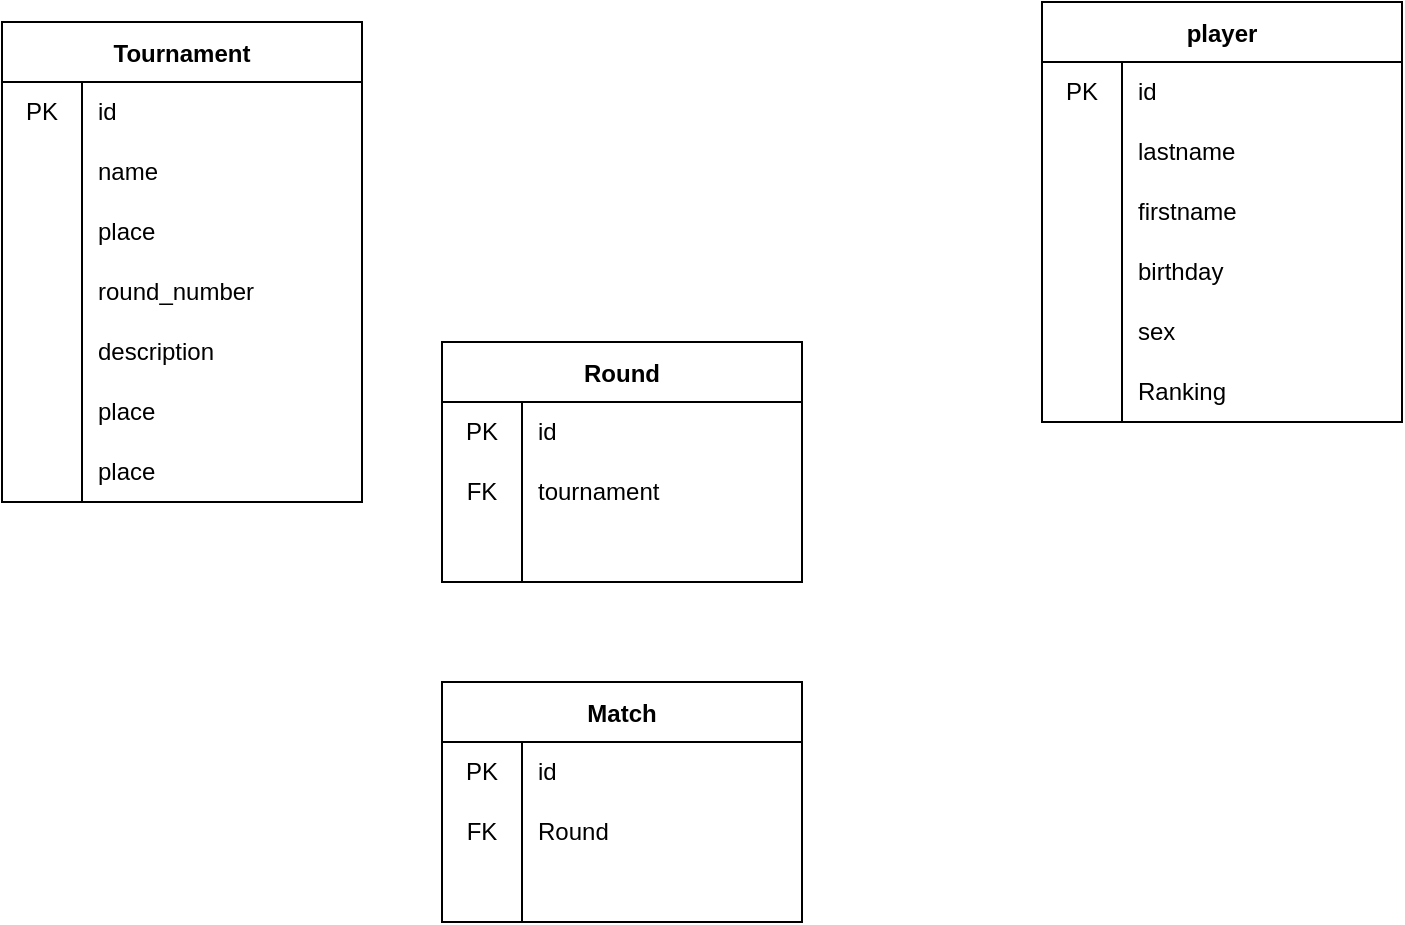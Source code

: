 <mxfile version="16.6.4" type="onedrive"><diagram id="C5RBs43oDa-KdzZeNtuy" name="Page-1"><mxGraphModel dx="1635" dy="902" grid="1" gridSize="10" guides="1" tooltips="1" connect="1" arrows="1" fold="1" page="1" pageScale="1" pageWidth="827" pageHeight="1169" math="0" shadow="0"><root><mxCell id="WIyWlLk6GJQsqaUBKTNV-0"/><mxCell id="WIyWlLk6GJQsqaUBKTNV-1" parent="WIyWlLk6GJQsqaUBKTNV-0"/><mxCell id="MyPg_OFPf3i_ptt27b_S-0" value="Round" style="shape=table;startSize=30;container=1;collapsible=0;childLayout=tableLayout;fixedRows=1;rowLines=0;fontStyle=1;" vertex="1" parent="WIyWlLk6GJQsqaUBKTNV-1"><mxGeometry x="290" y="250" width="180" height="120" as="geometry"/></mxCell><mxCell id="MyPg_OFPf3i_ptt27b_S-1" value="" style="shape=tableRow;horizontal=0;startSize=0;swimlaneHead=0;swimlaneBody=0;top=0;left=0;bottom=0;right=0;collapsible=0;dropTarget=0;fillColor=none;points=[[0,0.5],[1,0.5]];portConstraint=eastwest;" vertex="1" parent="MyPg_OFPf3i_ptt27b_S-0"><mxGeometry y="30" width="180" height="30" as="geometry"/></mxCell><mxCell id="MyPg_OFPf3i_ptt27b_S-2" value="PK" style="shape=partialRectangle;html=1;whiteSpace=wrap;connectable=0;fillColor=none;top=0;left=0;bottom=0;right=0;overflow=hidden;pointerEvents=1;" vertex="1" parent="MyPg_OFPf3i_ptt27b_S-1"><mxGeometry width="40" height="30" as="geometry"><mxRectangle width="40" height="30" as="alternateBounds"/></mxGeometry></mxCell><mxCell id="MyPg_OFPf3i_ptt27b_S-3" value="id" style="shape=partialRectangle;html=1;whiteSpace=wrap;connectable=0;fillColor=none;top=0;left=0;bottom=0;right=0;align=left;spacingLeft=6;overflow=hidden;" vertex="1" parent="MyPg_OFPf3i_ptt27b_S-1"><mxGeometry x="40" width="140" height="30" as="geometry"><mxRectangle width="140" height="30" as="alternateBounds"/></mxGeometry></mxCell><mxCell id="MyPg_OFPf3i_ptt27b_S-4" value="" style="shape=tableRow;horizontal=0;startSize=0;swimlaneHead=0;swimlaneBody=0;top=0;left=0;bottom=0;right=0;collapsible=0;dropTarget=0;fillColor=none;points=[[0,0.5],[1,0.5]];portConstraint=eastwest;" vertex="1" parent="MyPg_OFPf3i_ptt27b_S-0"><mxGeometry y="60" width="180" height="30" as="geometry"/></mxCell><mxCell id="MyPg_OFPf3i_ptt27b_S-5" value="FK" style="shape=partialRectangle;html=1;whiteSpace=wrap;connectable=0;fillColor=none;top=0;left=0;bottom=0;right=0;overflow=hidden;" vertex="1" parent="MyPg_OFPf3i_ptt27b_S-4"><mxGeometry width="40" height="30" as="geometry"><mxRectangle width="40" height="30" as="alternateBounds"/></mxGeometry></mxCell><mxCell id="MyPg_OFPf3i_ptt27b_S-6" value="tournament" style="shape=partialRectangle;html=1;whiteSpace=wrap;connectable=0;fillColor=none;top=0;left=0;bottom=0;right=0;align=left;spacingLeft=6;overflow=hidden;" vertex="1" parent="MyPg_OFPf3i_ptt27b_S-4"><mxGeometry x="40" width="140" height="30" as="geometry"><mxRectangle width="140" height="30" as="alternateBounds"/></mxGeometry></mxCell><mxCell id="MyPg_OFPf3i_ptt27b_S-7" value="" style="shape=tableRow;horizontal=0;startSize=0;swimlaneHead=0;swimlaneBody=0;top=0;left=0;bottom=0;right=0;collapsible=0;dropTarget=0;fillColor=none;points=[[0,0.5],[1,0.5]];portConstraint=eastwest;" vertex="1" parent="MyPg_OFPf3i_ptt27b_S-0"><mxGeometry y="90" width="180" height="30" as="geometry"/></mxCell><mxCell id="MyPg_OFPf3i_ptt27b_S-8" value="" style="shape=partialRectangle;html=1;whiteSpace=wrap;connectable=0;fillColor=none;top=0;left=0;bottom=0;right=0;overflow=hidden;" vertex="1" parent="MyPg_OFPf3i_ptt27b_S-7"><mxGeometry width="40" height="30" as="geometry"><mxRectangle width="40" height="30" as="alternateBounds"/></mxGeometry></mxCell><mxCell id="MyPg_OFPf3i_ptt27b_S-9" value="" style="shape=partialRectangle;html=1;whiteSpace=wrap;connectable=0;fillColor=none;top=0;left=0;bottom=0;right=0;align=left;spacingLeft=6;overflow=hidden;" vertex="1" parent="MyPg_OFPf3i_ptt27b_S-7"><mxGeometry x="40" width="140" height="30" as="geometry"><mxRectangle width="140" height="30" as="alternateBounds"/></mxGeometry></mxCell><mxCell id="MyPg_OFPf3i_ptt27b_S-10" value="Match" style="shape=table;startSize=30;container=1;collapsible=0;childLayout=tableLayout;fixedRows=1;rowLines=0;fontStyle=1;" vertex="1" parent="WIyWlLk6GJQsqaUBKTNV-1"><mxGeometry x="290" y="420" width="180" height="120" as="geometry"/></mxCell><mxCell id="MyPg_OFPf3i_ptt27b_S-11" value="" style="shape=tableRow;horizontal=0;startSize=0;swimlaneHead=0;swimlaneBody=0;top=0;left=0;bottom=0;right=0;collapsible=0;dropTarget=0;fillColor=none;points=[[0,0.5],[1,0.5]];portConstraint=eastwest;" vertex="1" parent="MyPg_OFPf3i_ptt27b_S-10"><mxGeometry y="30" width="180" height="30" as="geometry"/></mxCell><mxCell id="MyPg_OFPf3i_ptt27b_S-12" value="PK" style="shape=partialRectangle;html=1;whiteSpace=wrap;connectable=0;fillColor=none;top=0;left=0;bottom=0;right=0;overflow=hidden;pointerEvents=1;" vertex="1" parent="MyPg_OFPf3i_ptt27b_S-11"><mxGeometry width="40" height="30" as="geometry"><mxRectangle width="40" height="30" as="alternateBounds"/></mxGeometry></mxCell><mxCell id="MyPg_OFPf3i_ptt27b_S-13" value="id" style="shape=partialRectangle;html=1;whiteSpace=wrap;connectable=0;fillColor=none;top=0;left=0;bottom=0;right=0;align=left;spacingLeft=6;overflow=hidden;" vertex="1" parent="MyPg_OFPf3i_ptt27b_S-11"><mxGeometry x="40" width="140" height="30" as="geometry"><mxRectangle width="140" height="30" as="alternateBounds"/></mxGeometry></mxCell><mxCell id="MyPg_OFPf3i_ptt27b_S-14" value="" style="shape=tableRow;horizontal=0;startSize=0;swimlaneHead=0;swimlaneBody=0;top=0;left=0;bottom=0;right=0;collapsible=0;dropTarget=0;fillColor=none;points=[[0,0.5],[1,0.5]];portConstraint=eastwest;" vertex="1" parent="MyPg_OFPf3i_ptt27b_S-10"><mxGeometry y="60" width="180" height="30" as="geometry"/></mxCell><mxCell id="MyPg_OFPf3i_ptt27b_S-15" value="FK" style="shape=partialRectangle;html=1;whiteSpace=wrap;connectable=0;fillColor=none;top=0;left=0;bottom=0;right=0;overflow=hidden;" vertex="1" parent="MyPg_OFPf3i_ptt27b_S-14"><mxGeometry width="40" height="30" as="geometry"><mxRectangle width="40" height="30" as="alternateBounds"/></mxGeometry></mxCell><mxCell id="MyPg_OFPf3i_ptt27b_S-16" value="Round" style="shape=partialRectangle;html=1;whiteSpace=wrap;connectable=0;fillColor=none;top=0;left=0;bottom=0;right=0;align=left;spacingLeft=6;overflow=hidden;" vertex="1" parent="MyPg_OFPf3i_ptt27b_S-14"><mxGeometry x="40" width="140" height="30" as="geometry"><mxRectangle width="140" height="30" as="alternateBounds"/></mxGeometry></mxCell><mxCell id="MyPg_OFPf3i_ptt27b_S-17" value="" style="shape=tableRow;horizontal=0;startSize=0;swimlaneHead=0;swimlaneBody=0;top=0;left=0;bottom=0;right=0;collapsible=0;dropTarget=0;fillColor=none;points=[[0,0.5],[1,0.5]];portConstraint=eastwest;" vertex="1" parent="MyPg_OFPf3i_ptt27b_S-10"><mxGeometry y="90" width="180" height="30" as="geometry"/></mxCell><mxCell id="MyPg_OFPf3i_ptt27b_S-18" value="" style="shape=partialRectangle;html=1;whiteSpace=wrap;connectable=0;fillColor=none;top=0;left=0;bottom=0;right=0;overflow=hidden;" vertex="1" parent="MyPg_OFPf3i_ptt27b_S-17"><mxGeometry width="40" height="30" as="geometry"><mxRectangle width="40" height="30" as="alternateBounds"/></mxGeometry></mxCell><mxCell id="MyPg_OFPf3i_ptt27b_S-19" value="" style="shape=partialRectangle;html=1;whiteSpace=wrap;connectable=0;fillColor=none;top=0;left=0;bottom=0;right=0;align=left;spacingLeft=6;overflow=hidden;" vertex="1" parent="MyPg_OFPf3i_ptt27b_S-17"><mxGeometry x="40" width="140" height="30" as="geometry"><mxRectangle width="140" height="30" as="alternateBounds"/></mxGeometry></mxCell><mxCell id="MyPg_OFPf3i_ptt27b_S-20" value="player" style="shape=table;startSize=30;container=1;collapsible=0;childLayout=tableLayout;fixedRows=1;rowLines=0;fontStyle=1;" vertex="1" parent="WIyWlLk6GJQsqaUBKTNV-1"><mxGeometry x="590" y="80" width="180" height="210" as="geometry"/></mxCell><mxCell id="MyPg_OFPf3i_ptt27b_S-21" value="" style="shape=tableRow;horizontal=0;startSize=0;swimlaneHead=0;swimlaneBody=0;top=0;left=0;bottom=0;right=0;collapsible=0;dropTarget=0;fillColor=none;points=[[0,0.5],[1,0.5]];portConstraint=eastwest;" vertex="1" parent="MyPg_OFPf3i_ptt27b_S-20"><mxGeometry y="30" width="180" height="30" as="geometry"/></mxCell><mxCell id="MyPg_OFPf3i_ptt27b_S-22" value="PK" style="shape=partialRectangle;html=1;whiteSpace=wrap;connectable=0;fillColor=none;top=0;left=0;bottom=0;right=0;overflow=hidden;pointerEvents=1;" vertex="1" parent="MyPg_OFPf3i_ptt27b_S-21"><mxGeometry width="40" height="30" as="geometry"><mxRectangle width="40" height="30" as="alternateBounds"/></mxGeometry></mxCell><mxCell id="MyPg_OFPf3i_ptt27b_S-23" value="id" style="shape=partialRectangle;html=1;whiteSpace=wrap;connectable=0;fillColor=none;top=0;left=0;bottom=0;right=0;align=left;spacingLeft=6;overflow=hidden;" vertex="1" parent="MyPg_OFPf3i_ptt27b_S-21"><mxGeometry x="40" width="140" height="30" as="geometry"><mxRectangle width="140" height="30" as="alternateBounds"/></mxGeometry></mxCell><mxCell id="MyPg_OFPf3i_ptt27b_S-24" value="" style="shape=tableRow;horizontal=0;startSize=0;swimlaneHead=0;swimlaneBody=0;top=0;left=0;bottom=0;right=0;collapsible=0;dropTarget=0;fillColor=none;points=[[0,0.5],[1,0.5]];portConstraint=eastwest;" vertex="1" parent="MyPg_OFPf3i_ptt27b_S-20"><mxGeometry y="60" width="180" height="30" as="geometry"/></mxCell><mxCell id="MyPg_OFPf3i_ptt27b_S-25" value="" style="shape=partialRectangle;html=1;whiteSpace=wrap;connectable=0;fillColor=none;top=0;left=0;bottom=0;right=0;overflow=hidden;" vertex="1" parent="MyPg_OFPf3i_ptt27b_S-24"><mxGeometry width="40" height="30" as="geometry"><mxRectangle width="40" height="30" as="alternateBounds"/></mxGeometry></mxCell><mxCell id="MyPg_OFPf3i_ptt27b_S-26" value="lastname" style="shape=partialRectangle;html=1;whiteSpace=wrap;connectable=0;fillColor=none;top=0;left=0;bottom=0;right=0;align=left;spacingLeft=6;overflow=hidden;" vertex="1" parent="MyPg_OFPf3i_ptt27b_S-24"><mxGeometry x="40" width="140" height="30" as="geometry"><mxRectangle width="140" height="30" as="alternateBounds"/></mxGeometry></mxCell><mxCell id="MyPg_OFPf3i_ptt27b_S-27" value="" style="shape=tableRow;horizontal=0;startSize=0;swimlaneHead=0;swimlaneBody=0;top=0;left=0;bottom=0;right=0;collapsible=0;dropTarget=0;fillColor=none;points=[[0,0.5],[1,0.5]];portConstraint=eastwest;" vertex="1" parent="MyPg_OFPf3i_ptt27b_S-20"><mxGeometry y="90" width="180" height="30" as="geometry"/></mxCell><mxCell id="MyPg_OFPf3i_ptt27b_S-28" value="" style="shape=partialRectangle;html=1;whiteSpace=wrap;connectable=0;fillColor=none;top=0;left=0;bottom=0;right=0;overflow=hidden;" vertex="1" parent="MyPg_OFPf3i_ptt27b_S-27"><mxGeometry width="40" height="30" as="geometry"><mxRectangle width="40" height="30" as="alternateBounds"/></mxGeometry></mxCell><mxCell id="MyPg_OFPf3i_ptt27b_S-29" value="firstname" style="shape=partialRectangle;html=1;whiteSpace=wrap;connectable=0;fillColor=none;top=0;left=0;bottom=0;right=0;align=left;spacingLeft=6;overflow=hidden;" vertex="1" parent="MyPg_OFPf3i_ptt27b_S-27"><mxGeometry x="40" width="140" height="30" as="geometry"><mxRectangle width="140" height="30" as="alternateBounds"/></mxGeometry></mxCell><mxCell id="MyPg_OFPf3i_ptt27b_S-40" value="" style="shape=tableRow;horizontal=0;startSize=0;swimlaneHead=0;swimlaneBody=0;top=0;left=0;bottom=0;right=0;collapsible=0;dropTarget=0;fillColor=none;points=[[0,0.5],[1,0.5]];portConstraint=eastwest;" vertex="1" parent="MyPg_OFPf3i_ptt27b_S-20"><mxGeometry y="120" width="180" height="30" as="geometry"/></mxCell><mxCell id="MyPg_OFPf3i_ptt27b_S-41" value="" style="shape=partialRectangle;html=1;whiteSpace=wrap;connectable=0;fillColor=none;top=0;left=0;bottom=0;right=0;overflow=hidden;" vertex="1" parent="MyPg_OFPf3i_ptt27b_S-40"><mxGeometry width="40" height="30" as="geometry"><mxRectangle width="40" height="30" as="alternateBounds"/></mxGeometry></mxCell><mxCell id="MyPg_OFPf3i_ptt27b_S-42" value="birthday" style="shape=partialRectangle;html=1;whiteSpace=wrap;connectable=0;fillColor=none;top=0;left=0;bottom=0;right=0;align=left;spacingLeft=6;overflow=hidden;" vertex="1" parent="MyPg_OFPf3i_ptt27b_S-40"><mxGeometry x="40" width="140" height="30" as="geometry"><mxRectangle width="140" height="30" as="alternateBounds"/></mxGeometry></mxCell><mxCell id="MyPg_OFPf3i_ptt27b_S-43" value="" style="shape=tableRow;horizontal=0;startSize=0;swimlaneHead=0;swimlaneBody=0;top=0;left=0;bottom=0;right=0;collapsible=0;dropTarget=0;fillColor=none;points=[[0,0.5],[1,0.5]];portConstraint=eastwest;" vertex="1" parent="MyPg_OFPf3i_ptt27b_S-20"><mxGeometry y="150" width="180" height="30" as="geometry"/></mxCell><mxCell id="MyPg_OFPf3i_ptt27b_S-44" value="" style="shape=partialRectangle;html=1;whiteSpace=wrap;connectable=0;fillColor=none;top=0;left=0;bottom=0;right=0;overflow=hidden;" vertex="1" parent="MyPg_OFPf3i_ptt27b_S-43"><mxGeometry width="40" height="30" as="geometry"><mxRectangle width="40" height="30" as="alternateBounds"/></mxGeometry></mxCell><mxCell id="MyPg_OFPf3i_ptt27b_S-45" value="sex" style="shape=partialRectangle;html=1;whiteSpace=wrap;connectable=0;fillColor=none;top=0;left=0;bottom=0;right=0;align=left;spacingLeft=6;overflow=hidden;" vertex="1" parent="MyPg_OFPf3i_ptt27b_S-43"><mxGeometry x="40" width="140" height="30" as="geometry"><mxRectangle width="140" height="30" as="alternateBounds"/></mxGeometry></mxCell><mxCell id="MyPg_OFPf3i_ptt27b_S-46" value="" style="shape=tableRow;horizontal=0;startSize=0;swimlaneHead=0;swimlaneBody=0;top=0;left=0;bottom=0;right=0;collapsible=0;dropTarget=0;fillColor=none;points=[[0,0.5],[1,0.5]];portConstraint=eastwest;" vertex="1" parent="MyPg_OFPf3i_ptt27b_S-20"><mxGeometry y="180" width="180" height="30" as="geometry"/></mxCell><mxCell id="MyPg_OFPf3i_ptt27b_S-47" value="" style="shape=partialRectangle;html=1;whiteSpace=wrap;connectable=0;fillColor=none;top=0;left=0;bottom=0;right=0;overflow=hidden;" vertex="1" parent="MyPg_OFPf3i_ptt27b_S-46"><mxGeometry width="40" height="30" as="geometry"><mxRectangle width="40" height="30" as="alternateBounds"/></mxGeometry></mxCell><mxCell id="MyPg_OFPf3i_ptt27b_S-48" value="Ranking" style="shape=partialRectangle;html=1;whiteSpace=wrap;connectable=0;fillColor=none;top=0;left=0;bottom=0;right=0;align=left;spacingLeft=6;overflow=hidden;" vertex="1" parent="MyPg_OFPf3i_ptt27b_S-46"><mxGeometry x="40" width="140" height="30" as="geometry"><mxRectangle width="140" height="30" as="alternateBounds"/></mxGeometry></mxCell><mxCell id="MyPg_OFPf3i_ptt27b_S-30" value="Tournament" style="shape=table;startSize=30;container=1;collapsible=0;childLayout=tableLayout;fixedRows=1;rowLines=0;fontStyle=1;" vertex="1" parent="WIyWlLk6GJQsqaUBKTNV-1"><mxGeometry x="70" y="90" width="180" height="240" as="geometry"/></mxCell><mxCell id="MyPg_OFPf3i_ptt27b_S-31" value="" style="shape=tableRow;horizontal=0;startSize=0;swimlaneHead=0;swimlaneBody=0;top=0;left=0;bottom=0;right=0;collapsible=0;dropTarget=0;fillColor=none;points=[[0,0.5],[1,0.5]];portConstraint=eastwest;" vertex="1" parent="MyPg_OFPf3i_ptt27b_S-30"><mxGeometry y="30" width="180" height="30" as="geometry"/></mxCell><mxCell id="MyPg_OFPf3i_ptt27b_S-32" value="PK" style="shape=partialRectangle;html=1;whiteSpace=wrap;connectable=0;fillColor=none;top=0;left=0;bottom=0;right=0;overflow=hidden;pointerEvents=1;" vertex="1" parent="MyPg_OFPf3i_ptt27b_S-31"><mxGeometry width="40" height="30" as="geometry"><mxRectangle width="40" height="30" as="alternateBounds"/></mxGeometry></mxCell><mxCell id="MyPg_OFPf3i_ptt27b_S-33" value="id" style="shape=partialRectangle;html=1;whiteSpace=wrap;connectable=0;fillColor=none;top=0;left=0;bottom=0;right=0;align=left;spacingLeft=6;overflow=hidden;" vertex="1" parent="MyPg_OFPf3i_ptt27b_S-31"><mxGeometry x="40" width="140" height="30" as="geometry"><mxRectangle width="140" height="30" as="alternateBounds"/></mxGeometry></mxCell><mxCell id="MyPg_OFPf3i_ptt27b_S-34" value="" style="shape=tableRow;horizontal=0;startSize=0;swimlaneHead=0;swimlaneBody=0;top=0;left=0;bottom=0;right=0;collapsible=0;dropTarget=0;fillColor=none;points=[[0,0.5],[1,0.5]];portConstraint=eastwest;" vertex="1" parent="MyPg_OFPf3i_ptt27b_S-30"><mxGeometry y="60" width="180" height="30" as="geometry"/></mxCell><mxCell id="MyPg_OFPf3i_ptt27b_S-35" value="" style="shape=partialRectangle;html=1;whiteSpace=wrap;connectable=0;fillColor=none;top=0;left=0;bottom=0;right=0;overflow=hidden;" vertex="1" parent="MyPg_OFPf3i_ptt27b_S-34"><mxGeometry width="40" height="30" as="geometry"><mxRectangle width="40" height="30" as="alternateBounds"/></mxGeometry></mxCell><mxCell id="MyPg_OFPf3i_ptt27b_S-36" value="name" style="shape=partialRectangle;html=1;whiteSpace=wrap;connectable=0;fillColor=none;top=0;left=0;bottom=0;right=0;align=left;spacingLeft=6;overflow=hidden;" vertex="1" parent="MyPg_OFPf3i_ptt27b_S-34"><mxGeometry x="40" width="140" height="30" as="geometry"><mxRectangle width="140" height="30" as="alternateBounds"/></mxGeometry></mxCell><mxCell id="MyPg_OFPf3i_ptt27b_S-37" value="" style="shape=tableRow;horizontal=0;startSize=0;swimlaneHead=0;swimlaneBody=0;top=0;left=0;bottom=0;right=0;collapsible=0;dropTarget=0;fillColor=none;points=[[0,0.5],[1,0.5]];portConstraint=eastwest;" vertex="1" parent="MyPg_OFPf3i_ptt27b_S-30"><mxGeometry y="90" width="180" height="30" as="geometry"/></mxCell><mxCell id="MyPg_OFPf3i_ptt27b_S-38" value="" style="shape=partialRectangle;html=1;whiteSpace=wrap;connectable=0;fillColor=none;top=0;left=0;bottom=0;right=0;overflow=hidden;" vertex="1" parent="MyPg_OFPf3i_ptt27b_S-37"><mxGeometry width="40" height="30" as="geometry"><mxRectangle width="40" height="30" as="alternateBounds"/></mxGeometry></mxCell><mxCell id="MyPg_OFPf3i_ptt27b_S-39" value="place" style="shape=partialRectangle;html=1;whiteSpace=wrap;connectable=0;fillColor=none;top=0;left=0;bottom=0;right=0;align=left;spacingLeft=6;overflow=hidden;" vertex="1" parent="MyPg_OFPf3i_ptt27b_S-37"><mxGeometry x="40" width="140" height="30" as="geometry"><mxRectangle width="140" height="30" as="alternateBounds"/></mxGeometry></mxCell><mxCell id="MyPg_OFPf3i_ptt27b_S-49" value="" style="shape=tableRow;horizontal=0;startSize=0;swimlaneHead=0;swimlaneBody=0;top=0;left=0;bottom=0;right=0;collapsible=0;dropTarget=0;fillColor=none;points=[[0,0.5],[1,0.5]];portConstraint=eastwest;" vertex="1" parent="MyPg_OFPf3i_ptt27b_S-30"><mxGeometry y="120" width="180" height="30" as="geometry"/></mxCell><mxCell id="MyPg_OFPf3i_ptt27b_S-50" value="" style="shape=partialRectangle;html=1;whiteSpace=wrap;connectable=0;fillColor=none;top=0;left=0;bottom=0;right=0;overflow=hidden;" vertex="1" parent="MyPg_OFPf3i_ptt27b_S-49"><mxGeometry width="40" height="30" as="geometry"><mxRectangle width="40" height="30" as="alternateBounds"/></mxGeometry></mxCell><mxCell id="MyPg_OFPf3i_ptt27b_S-51" value="round_number" style="shape=partialRectangle;html=1;whiteSpace=wrap;connectable=0;fillColor=none;top=0;left=0;bottom=0;right=0;align=left;spacingLeft=6;overflow=hidden;" vertex="1" parent="MyPg_OFPf3i_ptt27b_S-49"><mxGeometry x="40" width="140" height="30" as="geometry"><mxRectangle width="140" height="30" as="alternateBounds"/></mxGeometry></mxCell><mxCell id="MyPg_OFPf3i_ptt27b_S-52" value="" style="shape=tableRow;horizontal=0;startSize=0;swimlaneHead=0;swimlaneBody=0;top=0;left=0;bottom=0;right=0;collapsible=0;dropTarget=0;fillColor=none;points=[[0,0.5],[1,0.5]];portConstraint=eastwest;" vertex="1" parent="MyPg_OFPf3i_ptt27b_S-30"><mxGeometry y="150" width="180" height="30" as="geometry"/></mxCell><mxCell id="MyPg_OFPf3i_ptt27b_S-53" value="" style="shape=partialRectangle;html=1;whiteSpace=wrap;connectable=0;fillColor=none;top=0;left=0;bottom=0;right=0;overflow=hidden;" vertex="1" parent="MyPg_OFPf3i_ptt27b_S-52"><mxGeometry width="40" height="30" as="geometry"><mxRectangle width="40" height="30" as="alternateBounds"/></mxGeometry></mxCell><mxCell id="MyPg_OFPf3i_ptt27b_S-54" value="description" style="shape=partialRectangle;html=1;whiteSpace=wrap;connectable=0;fillColor=none;top=0;left=0;bottom=0;right=0;align=left;spacingLeft=6;overflow=hidden;" vertex="1" parent="MyPg_OFPf3i_ptt27b_S-52"><mxGeometry x="40" width="140" height="30" as="geometry"><mxRectangle width="140" height="30" as="alternateBounds"/></mxGeometry></mxCell><mxCell id="MyPg_OFPf3i_ptt27b_S-55" value="" style="shape=tableRow;horizontal=0;startSize=0;swimlaneHead=0;swimlaneBody=0;top=0;left=0;bottom=0;right=0;collapsible=0;dropTarget=0;fillColor=none;points=[[0,0.5],[1,0.5]];portConstraint=eastwest;" vertex="1" parent="MyPg_OFPf3i_ptt27b_S-30"><mxGeometry y="180" width="180" height="30" as="geometry"/></mxCell><mxCell id="MyPg_OFPf3i_ptt27b_S-56" value="" style="shape=partialRectangle;html=1;whiteSpace=wrap;connectable=0;fillColor=none;top=0;left=0;bottom=0;right=0;overflow=hidden;" vertex="1" parent="MyPg_OFPf3i_ptt27b_S-55"><mxGeometry width="40" height="30" as="geometry"><mxRectangle width="40" height="30" as="alternateBounds"/></mxGeometry></mxCell><mxCell id="MyPg_OFPf3i_ptt27b_S-57" value="place" style="shape=partialRectangle;html=1;whiteSpace=wrap;connectable=0;fillColor=none;top=0;left=0;bottom=0;right=0;align=left;spacingLeft=6;overflow=hidden;" vertex="1" parent="MyPg_OFPf3i_ptt27b_S-55"><mxGeometry x="40" width="140" height="30" as="geometry"><mxRectangle width="140" height="30" as="alternateBounds"/></mxGeometry></mxCell><mxCell id="MyPg_OFPf3i_ptt27b_S-58" value="" style="shape=tableRow;horizontal=0;startSize=0;swimlaneHead=0;swimlaneBody=0;top=0;left=0;bottom=0;right=0;collapsible=0;dropTarget=0;fillColor=none;points=[[0,0.5],[1,0.5]];portConstraint=eastwest;" vertex="1" parent="MyPg_OFPf3i_ptt27b_S-30"><mxGeometry y="210" width="180" height="30" as="geometry"/></mxCell><mxCell id="MyPg_OFPf3i_ptt27b_S-59" value="" style="shape=partialRectangle;html=1;whiteSpace=wrap;connectable=0;fillColor=none;top=0;left=0;bottom=0;right=0;overflow=hidden;" vertex="1" parent="MyPg_OFPf3i_ptt27b_S-58"><mxGeometry width="40" height="30" as="geometry"><mxRectangle width="40" height="30" as="alternateBounds"/></mxGeometry></mxCell><mxCell id="MyPg_OFPf3i_ptt27b_S-60" value="place" style="shape=partialRectangle;html=1;whiteSpace=wrap;connectable=0;fillColor=none;top=0;left=0;bottom=0;right=0;align=left;spacingLeft=6;overflow=hidden;" vertex="1" parent="MyPg_OFPf3i_ptt27b_S-58"><mxGeometry x="40" width="140" height="30" as="geometry"><mxRectangle width="140" height="30" as="alternateBounds"/></mxGeometry></mxCell></root></mxGraphModel></diagram></mxfile>